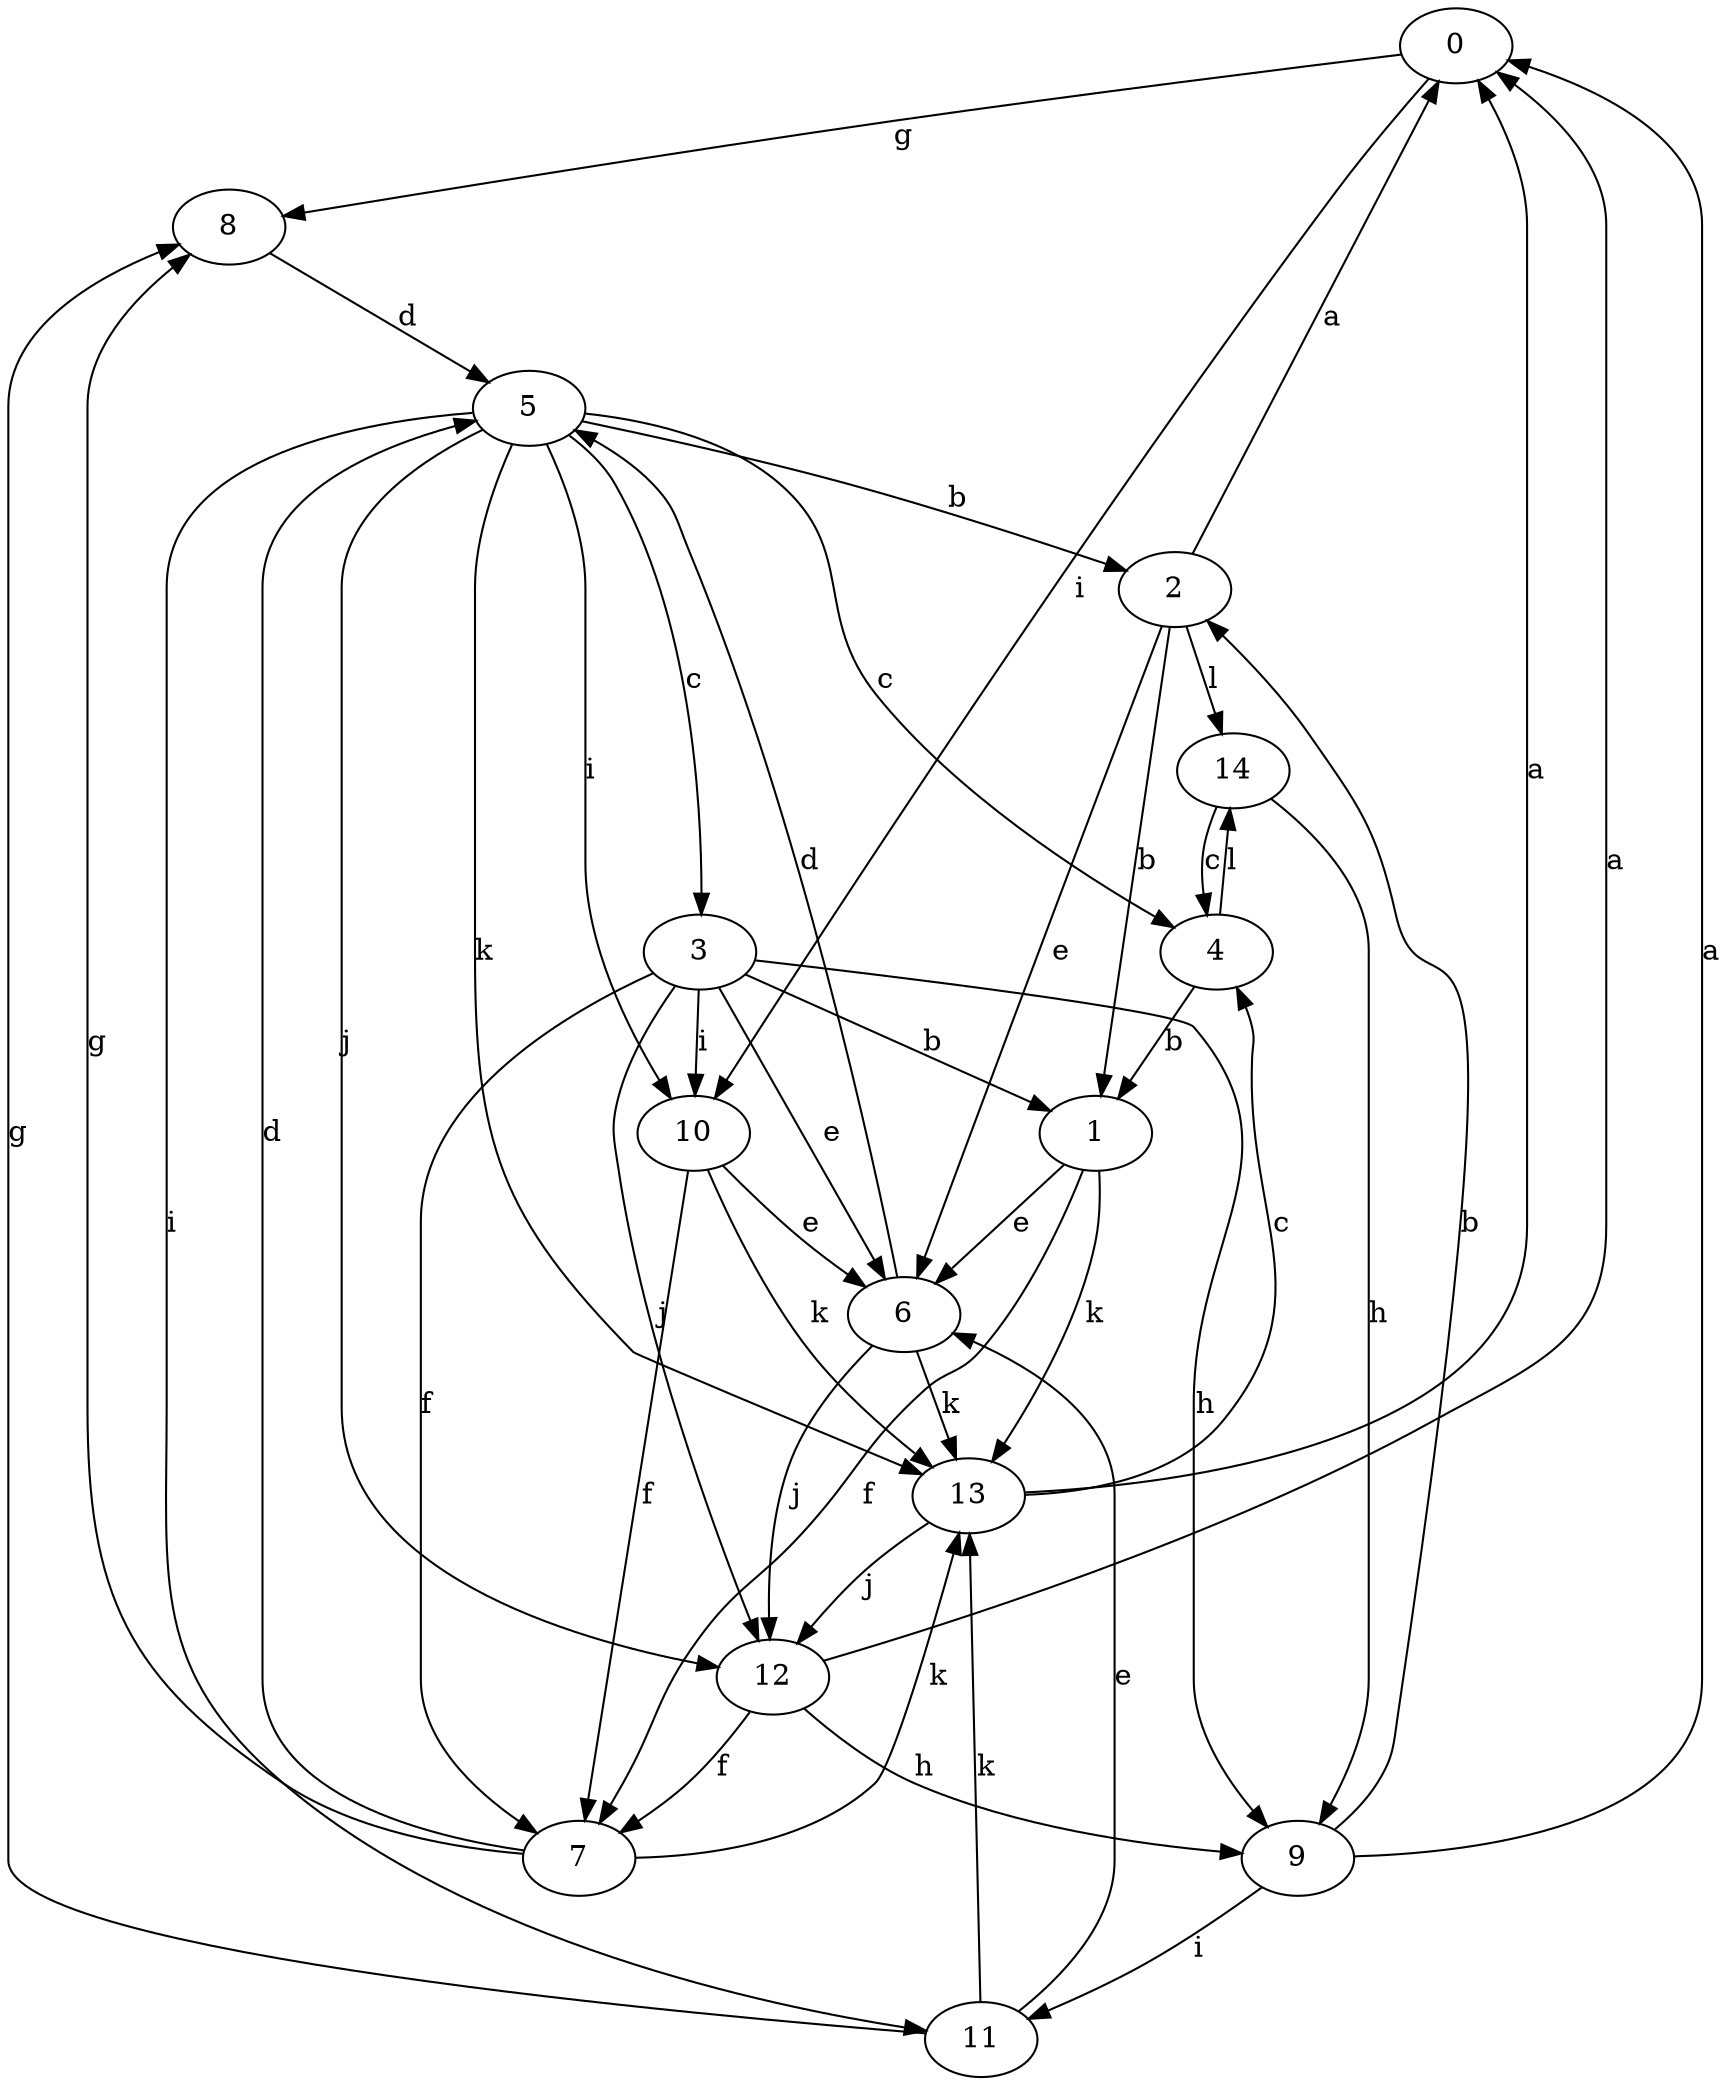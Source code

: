 strict digraph  {
0;
1;
2;
3;
4;
5;
6;
7;
8;
9;
10;
11;
12;
13;
14;
0 -> 8  [label=g];
0 -> 10  [label=i];
1 -> 6  [label=e];
1 -> 7  [label=f];
1 -> 13  [label=k];
2 -> 0  [label=a];
2 -> 1  [label=b];
2 -> 6  [label=e];
2 -> 14  [label=l];
3 -> 1  [label=b];
3 -> 6  [label=e];
3 -> 7  [label=f];
3 -> 9  [label=h];
3 -> 10  [label=i];
3 -> 12  [label=j];
4 -> 1  [label=b];
4 -> 14  [label=l];
5 -> 2  [label=b];
5 -> 3  [label=c];
5 -> 4  [label=c];
5 -> 10  [label=i];
5 -> 11  [label=i];
5 -> 12  [label=j];
5 -> 13  [label=k];
6 -> 5  [label=d];
6 -> 12  [label=j];
6 -> 13  [label=k];
7 -> 5  [label=d];
7 -> 8  [label=g];
7 -> 13  [label=k];
8 -> 5  [label=d];
9 -> 0  [label=a];
9 -> 2  [label=b];
9 -> 11  [label=i];
10 -> 6  [label=e];
10 -> 7  [label=f];
10 -> 13  [label=k];
11 -> 6  [label=e];
11 -> 8  [label=g];
11 -> 13  [label=k];
12 -> 0  [label=a];
12 -> 7  [label=f];
12 -> 9  [label=h];
13 -> 0  [label=a];
13 -> 4  [label=c];
13 -> 12  [label=j];
14 -> 4  [label=c];
14 -> 9  [label=h];
}
